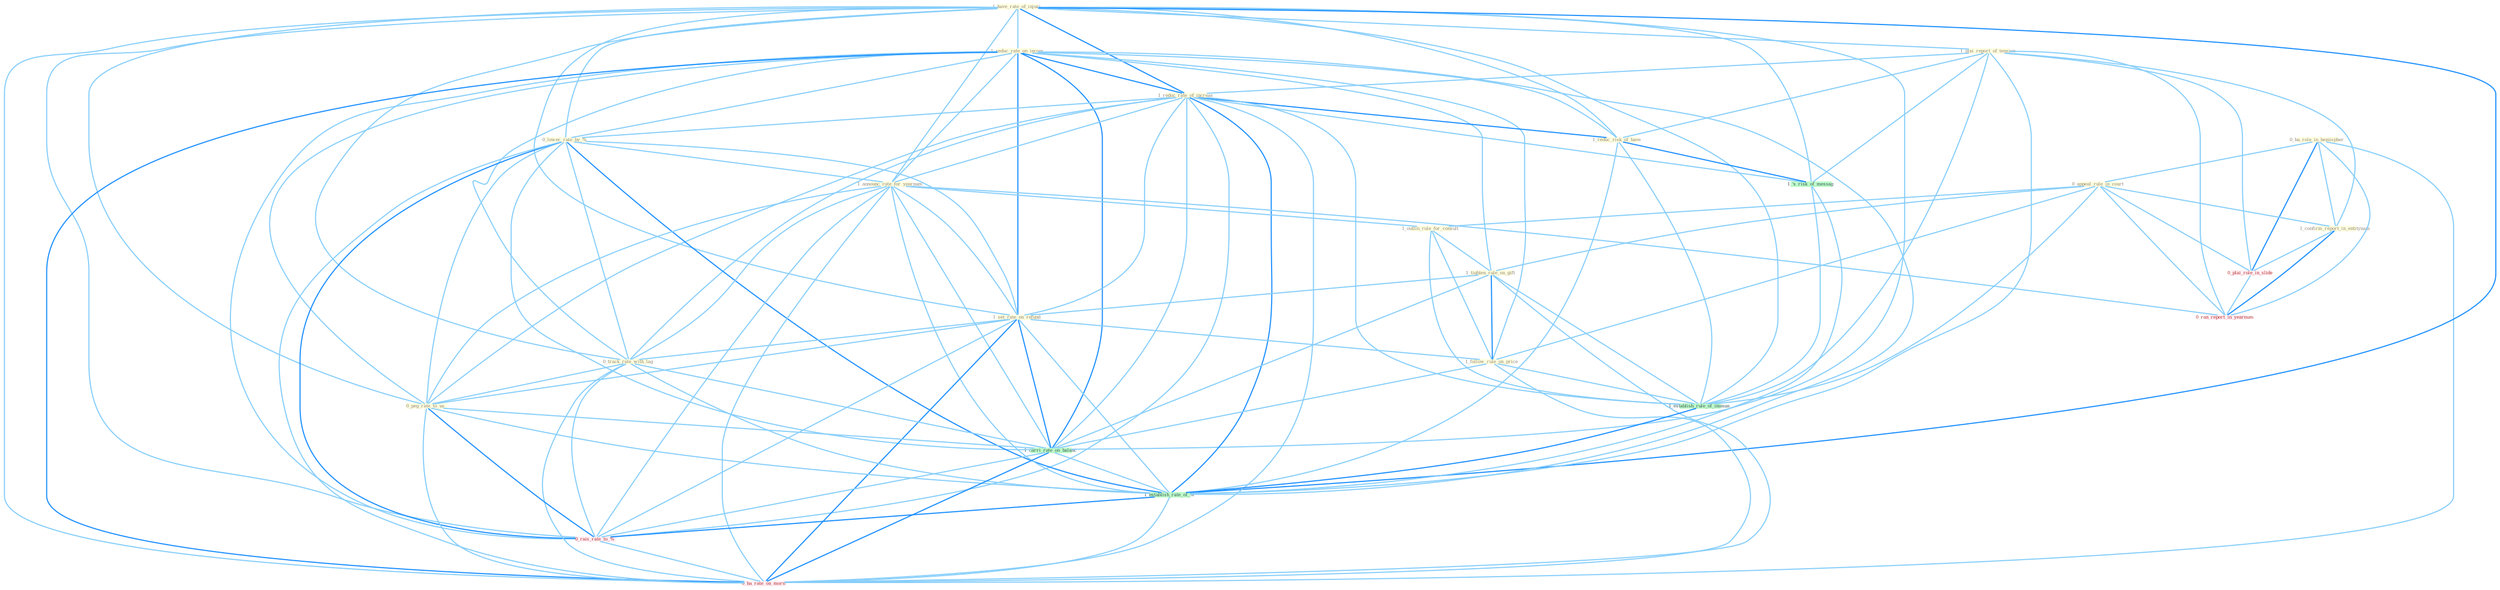 Graph G{ 
    node
    [shape=polygon,style=filled,width=.5,height=.06,color="#BDFCC9",fixedsize=true,fontsize=4,
    fontcolor="#2f4f4f"];
    {node
    [color="#ffffe0", fontcolor="#8b7d6b"] "0_ha_role_in_hemispher " "1_have_rate_of_injuri " "1_reduc_rate_on_incom " "1_plai_report_of_tension " "1_reduc_rate_of_increas " "0_appeal_rule_in_court " "0_lower_rate_by_% " "1_announc_rate_for_yearnum " "1_reduc_risk_of_have " "1_outlin_rule_for_consult " "1_tighten_rule_on_gift " "1_set_rate_on_refund " "0_track_rate_with_lag " "0_peg_rate_to_us " "1_confirm_report_in_entitynam " "1_follow_rule_on_price "}
{node [color="#fff0f5", fontcolor="#b22222"] "0_plai_role_in_slide " "0_ran_report_in_yearnum " "0_rais_rate_to_% " "0_ha_rate_on_morn "}
edge [color="#B0E2FF"];

	"0_ha_role_in_hemispher " -- "0_appeal_rule_in_court " [w="1", color="#87cefa" ];
	"0_ha_role_in_hemispher " -- "1_confirm_report_in_entitynam " [w="1", color="#87cefa" ];
	"0_ha_role_in_hemispher " -- "0_plai_role_in_slide " [w="2", color="#1e90ff" , len=0.8];
	"0_ha_role_in_hemispher " -- "0_ran_report_in_yearnum " [w="1", color="#87cefa" ];
	"0_ha_role_in_hemispher " -- "0_ha_rate_on_morn " [w="1", color="#87cefa" ];
	"1_have_rate_of_injuri " -- "1_reduc_rate_on_incom " [w="1", color="#87cefa" ];
	"1_have_rate_of_injuri " -- "1_plai_report_of_tension " [w="1", color="#87cefa" ];
	"1_have_rate_of_injuri " -- "1_reduc_rate_of_increas " [w="2", color="#1e90ff" , len=0.8];
	"1_have_rate_of_injuri " -- "0_lower_rate_by_% " [w="1", color="#87cefa" ];
	"1_have_rate_of_injuri " -- "1_announc_rate_for_yearnum " [w="1", color="#87cefa" ];
	"1_have_rate_of_injuri " -- "1_reduc_risk_of_have " [w="1", color="#87cefa" ];
	"1_have_rate_of_injuri " -- "1_set_rate_on_refund " [w="1", color="#87cefa" ];
	"1_have_rate_of_injuri " -- "0_track_rate_with_lag " [w="1", color="#87cefa" ];
	"1_have_rate_of_injuri " -- "0_peg_rate_to_us " [w="1", color="#87cefa" ];
	"1_have_rate_of_injuri " -- "1_carri_rate_on_balanc " [w="1", color="#87cefa" ];
	"1_have_rate_of_injuri " -- "1_'s_risk_of_messag " [w="1", color="#87cefa" ];
	"1_have_rate_of_injuri " -- "1_establish_rule_of_immun " [w="1", color="#87cefa" ];
	"1_have_rate_of_injuri " -- "1_establish_rate_of_% " [w="2", color="#1e90ff" , len=0.8];
	"1_have_rate_of_injuri " -- "0_rais_rate_to_% " [w="1", color="#87cefa" ];
	"1_have_rate_of_injuri " -- "0_ha_rate_on_morn " [w="1", color="#87cefa" ];
	"1_reduc_rate_on_incom " -- "1_reduc_rate_of_increas " [w="2", color="#1e90ff" , len=0.8];
	"1_reduc_rate_on_incom " -- "0_lower_rate_by_% " [w="1", color="#87cefa" ];
	"1_reduc_rate_on_incom " -- "1_announc_rate_for_yearnum " [w="1", color="#87cefa" ];
	"1_reduc_rate_on_incom " -- "1_reduc_risk_of_have " [w="1", color="#87cefa" ];
	"1_reduc_rate_on_incom " -- "1_tighten_rule_on_gift " [w="1", color="#87cefa" ];
	"1_reduc_rate_on_incom " -- "1_set_rate_on_refund " [w="2", color="#1e90ff" , len=0.8];
	"1_reduc_rate_on_incom " -- "0_track_rate_with_lag " [w="1", color="#87cefa" ];
	"1_reduc_rate_on_incom " -- "0_peg_rate_to_us " [w="1", color="#87cefa" ];
	"1_reduc_rate_on_incom " -- "1_follow_rule_on_price " [w="1", color="#87cefa" ];
	"1_reduc_rate_on_incom " -- "1_carri_rate_on_balanc " [w="2", color="#1e90ff" , len=0.8];
	"1_reduc_rate_on_incom " -- "1_establish_rate_of_% " [w="1", color="#87cefa" ];
	"1_reduc_rate_on_incom " -- "0_rais_rate_to_% " [w="1", color="#87cefa" ];
	"1_reduc_rate_on_incom " -- "0_ha_rate_on_morn " [w="2", color="#1e90ff" , len=0.8];
	"1_plai_report_of_tension " -- "1_reduc_rate_of_increas " [w="1", color="#87cefa" ];
	"1_plai_report_of_tension " -- "1_reduc_risk_of_have " [w="1", color="#87cefa" ];
	"1_plai_report_of_tension " -- "1_confirm_report_in_entitynam " [w="1", color="#87cefa" ];
	"1_plai_report_of_tension " -- "0_plai_role_in_slide " [w="1", color="#87cefa" ];
	"1_plai_report_of_tension " -- "1_'s_risk_of_messag " [w="1", color="#87cefa" ];
	"1_plai_report_of_tension " -- "0_ran_report_in_yearnum " [w="1", color="#87cefa" ];
	"1_plai_report_of_tension " -- "1_establish_rule_of_immun " [w="1", color="#87cefa" ];
	"1_plai_report_of_tension " -- "1_establish_rate_of_% " [w="1", color="#87cefa" ];
	"1_reduc_rate_of_increas " -- "0_lower_rate_by_% " [w="1", color="#87cefa" ];
	"1_reduc_rate_of_increas " -- "1_announc_rate_for_yearnum " [w="1", color="#87cefa" ];
	"1_reduc_rate_of_increas " -- "1_reduc_risk_of_have " [w="2", color="#1e90ff" , len=0.8];
	"1_reduc_rate_of_increas " -- "1_set_rate_on_refund " [w="1", color="#87cefa" ];
	"1_reduc_rate_of_increas " -- "0_track_rate_with_lag " [w="1", color="#87cefa" ];
	"1_reduc_rate_of_increas " -- "0_peg_rate_to_us " [w="1", color="#87cefa" ];
	"1_reduc_rate_of_increas " -- "1_carri_rate_on_balanc " [w="1", color="#87cefa" ];
	"1_reduc_rate_of_increas " -- "1_'s_risk_of_messag " [w="1", color="#87cefa" ];
	"1_reduc_rate_of_increas " -- "1_establish_rule_of_immun " [w="1", color="#87cefa" ];
	"1_reduc_rate_of_increas " -- "1_establish_rate_of_% " [w="2", color="#1e90ff" , len=0.8];
	"1_reduc_rate_of_increas " -- "0_rais_rate_to_% " [w="1", color="#87cefa" ];
	"1_reduc_rate_of_increas " -- "0_ha_rate_on_morn " [w="1", color="#87cefa" ];
	"0_appeal_rule_in_court " -- "1_outlin_rule_for_consult " [w="1", color="#87cefa" ];
	"0_appeal_rule_in_court " -- "1_tighten_rule_on_gift " [w="1", color="#87cefa" ];
	"0_appeal_rule_in_court " -- "1_confirm_report_in_entitynam " [w="1", color="#87cefa" ];
	"0_appeal_rule_in_court " -- "1_follow_rule_on_price " [w="1", color="#87cefa" ];
	"0_appeal_rule_in_court " -- "0_plai_role_in_slide " [w="1", color="#87cefa" ];
	"0_appeal_rule_in_court " -- "0_ran_report_in_yearnum " [w="1", color="#87cefa" ];
	"0_appeal_rule_in_court " -- "1_establish_rule_of_immun " [w="1", color="#87cefa" ];
	"0_lower_rate_by_% " -- "1_announc_rate_for_yearnum " [w="1", color="#87cefa" ];
	"0_lower_rate_by_% " -- "1_set_rate_on_refund " [w="1", color="#87cefa" ];
	"0_lower_rate_by_% " -- "0_track_rate_with_lag " [w="1", color="#87cefa" ];
	"0_lower_rate_by_% " -- "0_peg_rate_to_us " [w="1", color="#87cefa" ];
	"0_lower_rate_by_% " -- "1_carri_rate_on_balanc " [w="1", color="#87cefa" ];
	"0_lower_rate_by_% " -- "1_establish_rate_of_% " [w="2", color="#1e90ff" , len=0.8];
	"0_lower_rate_by_% " -- "0_rais_rate_to_% " [w="2", color="#1e90ff" , len=0.8];
	"0_lower_rate_by_% " -- "0_ha_rate_on_morn " [w="1", color="#87cefa" ];
	"1_announc_rate_for_yearnum " -- "1_outlin_rule_for_consult " [w="1", color="#87cefa" ];
	"1_announc_rate_for_yearnum " -- "1_set_rate_on_refund " [w="1", color="#87cefa" ];
	"1_announc_rate_for_yearnum " -- "0_track_rate_with_lag " [w="1", color="#87cefa" ];
	"1_announc_rate_for_yearnum " -- "0_peg_rate_to_us " [w="1", color="#87cefa" ];
	"1_announc_rate_for_yearnum " -- "1_carri_rate_on_balanc " [w="1", color="#87cefa" ];
	"1_announc_rate_for_yearnum " -- "0_ran_report_in_yearnum " [w="1", color="#87cefa" ];
	"1_announc_rate_for_yearnum " -- "1_establish_rate_of_% " [w="1", color="#87cefa" ];
	"1_announc_rate_for_yearnum " -- "0_rais_rate_to_% " [w="1", color="#87cefa" ];
	"1_announc_rate_for_yearnum " -- "0_ha_rate_on_morn " [w="1", color="#87cefa" ];
	"1_reduc_risk_of_have " -- "1_'s_risk_of_messag " [w="2", color="#1e90ff" , len=0.8];
	"1_reduc_risk_of_have " -- "1_establish_rule_of_immun " [w="1", color="#87cefa" ];
	"1_reduc_risk_of_have " -- "1_establish_rate_of_% " [w="1", color="#87cefa" ];
	"1_outlin_rule_for_consult " -- "1_tighten_rule_on_gift " [w="1", color="#87cefa" ];
	"1_outlin_rule_for_consult " -- "1_follow_rule_on_price " [w="1", color="#87cefa" ];
	"1_outlin_rule_for_consult " -- "1_establish_rule_of_immun " [w="1", color="#87cefa" ];
	"1_tighten_rule_on_gift " -- "1_set_rate_on_refund " [w="1", color="#87cefa" ];
	"1_tighten_rule_on_gift " -- "1_follow_rule_on_price " [w="2", color="#1e90ff" , len=0.8];
	"1_tighten_rule_on_gift " -- "1_carri_rate_on_balanc " [w="1", color="#87cefa" ];
	"1_tighten_rule_on_gift " -- "1_establish_rule_of_immun " [w="1", color="#87cefa" ];
	"1_tighten_rule_on_gift " -- "0_ha_rate_on_morn " [w="1", color="#87cefa" ];
	"1_set_rate_on_refund " -- "0_track_rate_with_lag " [w="1", color="#87cefa" ];
	"1_set_rate_on_refund " -- "0_peg_rate_to_us " [w="1", color="#87cefa" ];
	"1_set_rate_on_refund " -- "1_follow_rule_on_price " [w="1", color="#87cefa" ];
	"1_set_rate_on_refund " -- "1_carri_rate_on_balanc " [w="2", color="#1e90ff" , len=0.8];
	"1_set_rate_on_refund " -- "1_establish_rate_of_% " [w="1", color="#87cefa" ];
	"1_set_rate_on_refund " -- "0_rais_rate_to_% " [w="1", color="#87cefa" ];
	"1_set_rate_on_refund " -- "0_ha_rate_on_morn " [w="2", color="#1e90ff" , len=0.8];
	"0_track_rate_with_lag " -- "0_peg_rate_to_us " [w="1", color="#87cefa" ];
	"0_track_rate_with_lag " -- "1_carri_rate_on_balanc " [w="1", color="#87cefa" ];
	"0_track_rate_with_lag " -- "1_establish_rate_of_% " [w="1", color="#87cefa" ];
	"0_track_rate_with_lag " -- "0_rais_rate_to_% " [w="1", color="#87cefa" ];
	"0_track_rate_with_lag " -- "0_ha_rate_on_morn " [w="1", color="#87cefa" ];
	"0_peg_rate_to_us " -- "1_carri_rate_on_balanc " [w="1", color="#87cefa" ];
	"0_peg_rate_to_us " -- "1_establish_rate_of_% " [w="1", color="#87cefa" ];
	"0_peg_rate_to_us " -- "0_rais_rate_to_% " [w="2", color="#1e90ff" , len=0.8];
	"0_peg_rate_to_us " -- "0_ha_rate_on_morn " [w="1", color="#87cefa" ];
	"1_confirm_report_in_entitynam " -- "0_plai_role_in_slide " [w="1", color="#87cefa" ];
	"1_confirm_report_in_entitynam " -- "0_ran_report_in_yearnum " [w="2", color="#1e90ff" , len=0.8];
	"1_follow_rule_on_price " -- "1_carri_rate_on_balanc " [w="1", color="#87cefa" ];
	"1_follow_rule_on_price " -- "1_establish_rule_of_immun " [w="1", color="#87cefa" ];
	"1_follow_rule_on_price " -- "0_ha_rate_on_morn " [w="1", color="#87cefa" ];
	"0_plai_role_in_slide " -- "0_ran_report_in_yearnum " [w="1", color="#87cefa" ];
	"1_carri_rate_on_balanc " -- "1_establish_rate_of_% " [w="1", color="#87cefa" ];
	"1_carri_rate_on_balanc " -- "0_rais_rate_to_% " [w="1", color="#87cefa" ];
	"1_carri_rate_on_balanc " -- "0_ha_rate_on_morn " [w="2", color="#1e90ff" , len=0.8];
	"1_'s_risk_of_messag " -- "1_establish_rule_of_immun " [w="1", color="#87cefa" ];
	"1_'s_risk_of_messag " -- "1_establish_rate_of_% " [w="1", color="#87cefa" ];
	"1_establish_rule_of_immun " -- "1_establish_rate_of_% " [w="2", color="#1e90ff" , len=0.8];
	"1_establish_rate_of_% " -- "0_rais_rate_to_% " [w="2", color="#1e90ff" , len=0.8];
	"1_establish_rate_of_% " -- "0_ha_rate_on_morn " [w="1", color="#87cefa" ];
	"0_rais_rate_to_% " -- "0_ha_rate_on_morn " [w="1", color="#87cefa" ];
}